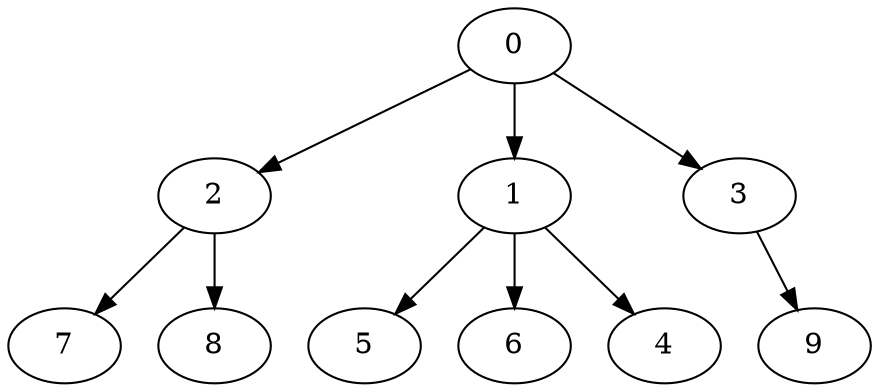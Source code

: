 digraph "OutTree-Unbalanced-MaxBf-3_Nodes_10_CCR_10.01_WeightType_Random_GB" {
	graph ["Duplicate states"=0,
		GraphType=OutTree,
		"Max states in OPEN"=0,
		Modes="120000ms; topo-ordered tasks, ; Pruning: task equivalence, fixed order ready list, ; F-value: ; Optimisation: best schedule length (\
SL) optimisation on equal, ",
		NumberOfTasks=10,
		"Pruned using list schedule length"=46,
		"States removed from OPEN"=0,
		TargetSystem="Homogeneous-16",
		"Time to schedule (ms)"=86,
		"Total idle time"=65,
		"Total schedule length"=71,
		"Total sequential time"=73,
		"Total states created"=106
	];
	0	["Finish time"=10,
		Processor=0,
		"Start time"=0,
		Weight=10];
	2	["Finish time"=49,
		Processor=0,
		"Start time"=45,
		Weight=4];
	0 -> 2	[Weight=46];
	1	["Finish time"=19,
		Processor=0,
		"Start time"=10,
		Weight=9];
	0 -> 1	[Weight=103];
	3	["Finish time"=36,
		Processor=0,
		"Start time"=31,
		Weight=5];
	0 -> 3	[Weight=68];
	7	["Finish time"=67,
		Processor=0,
		"Start time"=57,
		Weight=10];
	2 -> 7	[Weight=114];
	8	["Finish time"=57,
		Processor=0,
		"Start time"=49,
		Weight=8];
	2 -> 8	[Weight=57];
	5	["Finish time"=31,
		Processor=0,
		"Start time"=22,
		Weight=9];
	1 -> 5	[Weight=103];
	6	["Finish time"=71,
		Processor=1,
		"Start time"=65,
		Weight=6];
	1 -> 6	[Weight=46];
	4	["Finish time"=22,
		Processor=0,
		"Start time"=19,
		Weight=3];
	1 -> 4	[Weight=103];
	9	["Finish time"=45,
		Processor=0,
		"Start time"=36,
		Weight=9];
	3 -> 9	[Weight=91];
}
